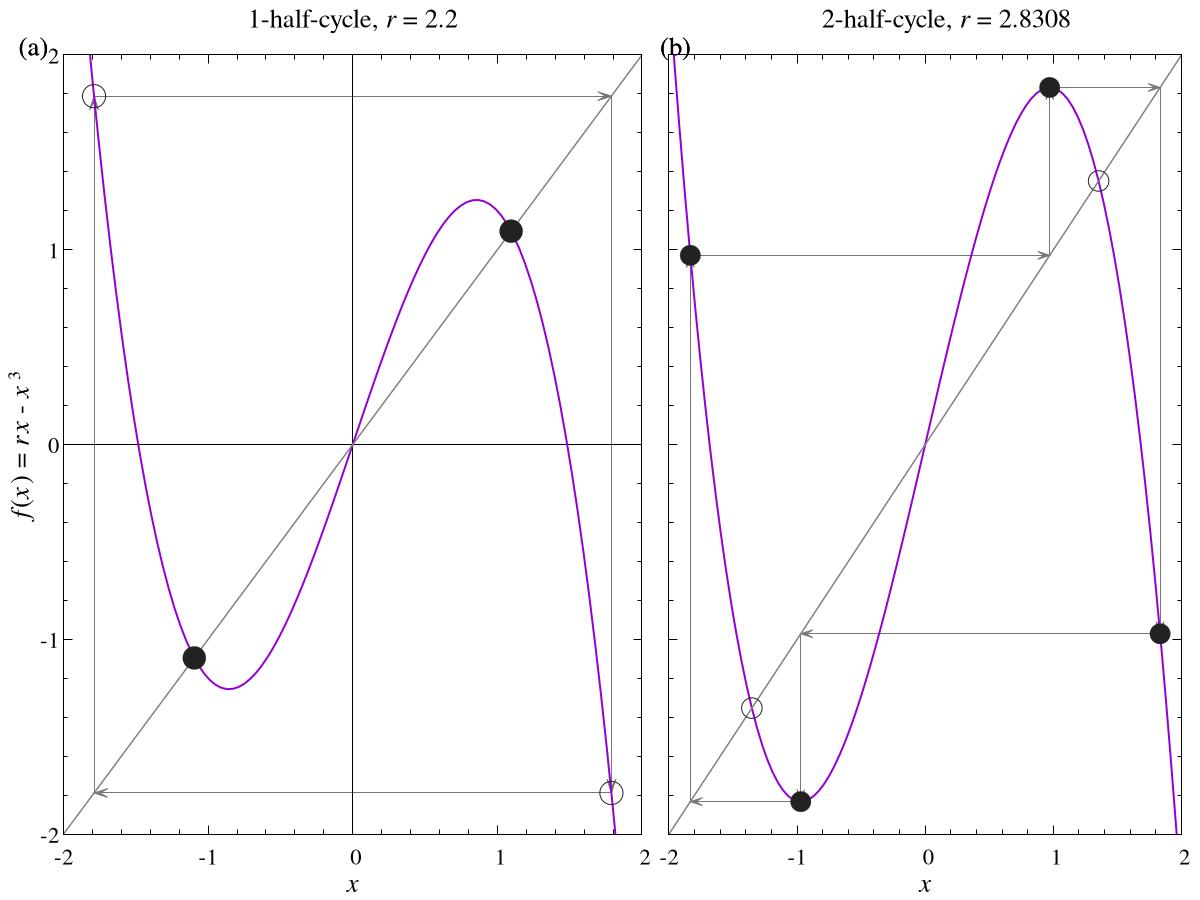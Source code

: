 unset multiplot
reset
set terminal postscript enhanced font "Times, 14" size 7,3.5
set output "halfcycle.ps"
set encoding iso_8859_1

dotlw = 1
dotsize = 0.08
dotcolor = "#222222"
arrowcolor = "#777777"

# set arrow style 1, as a thin arrow
# size length, angle (deg.), backangle (deg.)
set style arrow 1 head size 0.100, 18, 30 filled lw 1.0 lc rgb arrowcolor

set style line 10 lt 2 lw 1.5 lc rgb "#808080"

dx = 0.015
dx2 = 0.0
dy = 0.050

wlft = 0.55
wrt = 1 - wlft

hormargin = 1.0

lbfont = "Times, 20"
titlefont = "Times, 20"
tcfont = "Times, 17"

set label "(a)" at screen dx,         1.0-dy  font lbfont
set label "(b)" at screen wlft + dx2, 1.0-dy  font lbfont


set tmargin 2.5
set bmargin 3.0
set rmargin 2.0
set lmargin 7.0

set xlabel "{/Times-Italic x}" offset 0, 0.3 font lbfont
set xtics 1 font tcfont offset 0, 0.
set mxtics 5

set ylabel "{/Times-Italic f}{/=8 &{i}}({/Times-Italic x}{/=8 &{i}}) = {/Times-Italic r{/=8 &{i}}x} - {/Times-Italic x}{/=17 &{i}^3}" offset 0, 0 font lbfont
set ytics 1 font tcfont offset 0.5, 0
set mytics 5

set multiplot
set size wlft, 1.0
set origin 0.0, 0.0

r = 2.2
f(x) = r*x - x*x*x
x0 = 1.78885
x1 = f(x0)
x2 = f(x1)
x3 = f(x2)
x4 = f(x3)
x5 = f(x4)
x6 = f(x5)
x7 = f(x6)
xf = sqrt(r-1);

set title "1-half-cycle, {/Times-Italic r} = 2.2" offset 0, 0 font titlefont


# a circle at the fixed point
set object 11 circle at  xf,  xf size dotsize front fc rgb dotcolor fs solid lw 0
set object 12 circle at -xf, -xf size dotsize front fc rgb dotcolor fs solid lw 0
set object 13 circle at  x0,  x1 size dotsize front fc rgb dotcolor fs empty lw dotlw
set object 14 circle at  x1,  x2 size dotsize front fc rgb dotcolor fs empty lw dotlw

set arrow 100 from 0, -2 to 0, 2 nohead
set arrow 101 from -2, 0 to 2, 0 nohead

set arrow  1 from x0, x0 to x0, x1 as 1
set arrow  2 from x0, x1 to x1, x1 as 1
set arrow  3 from x1, x1 to x1, x2 as 1
set arrow  4 from x1, x2 to x2, x2 as 1

#set tics font "Times, 12"
tcfont = "Times, 12"


plot [-2:2][-2:2] f(x) lw 2.0 not, \
                  x    ls 10  not


unset object
unset arrow



set size wrt, 1.0
set origin wlft, 0.0
set lmargin hormargin
unset ylabel
set format y ""



r = 2.8308115141810246
x0 = sqrt(r/3)
f(x) = r*x - x*x*x
x1 = f(x0)
x2 = f(x1)
x3 = f(x2)
x4 = f(x3)
x5 = f(x4)
x6 = f(x5)
x7 = f(x6)
x8 = f(x7)
x9 = f(x8)
x10 = f(x9)
xf = sqrt(r-1);

set title "      2-half-cycle, {/Times-Italic r} = 2.8308" font titlefont

set object 11 circle at  xf,  xf size dotsize front fc rgb dotcolor fs empty lw dotlw
set object 12 circle at -xf, -xf size dotsize front fc rgb dotcolor fs empty lw dotlw
set object 13 circle at  x0,  x1 size dotsize front fc rgb dotcolor fs solid lw 0
set object 14 circle at  x1,  x2 size dotsize front fc rgb dotcolor fs solid lw 0
set object 15 circle at  x2,  x3 size dotsize front fc rgb dotcolor fs solid lw 0
set object 16 circle at  x3,  x4 size dotsize front fc rgb dotcolor fs solid lw 0


set arrow  1 from x0, x0 to x0, x1 as 1
set arrow  2 from x0, x1 to x1, x1 as 1
set arrow  3 from x1, x1 to x1, x2 as 1
set arrow  4 from x1, x2 to x2, x2 as 1
set arrow  5 from x2, x2 to x2, x3 as 1
set arrow  6 from x2, x3 to x3, x3 as 1
set arrow  7 from x3, x3 to x3, x4 as 1
set arrow  8 from x3, x4 to x4, x4 as 1

plot [-2:2][-2:2] f(x) lw 2.0 not, \
                  x    ls 10  not


unset object
unset arrow






unset multiplot
unset output
set terminal wxt
reset
